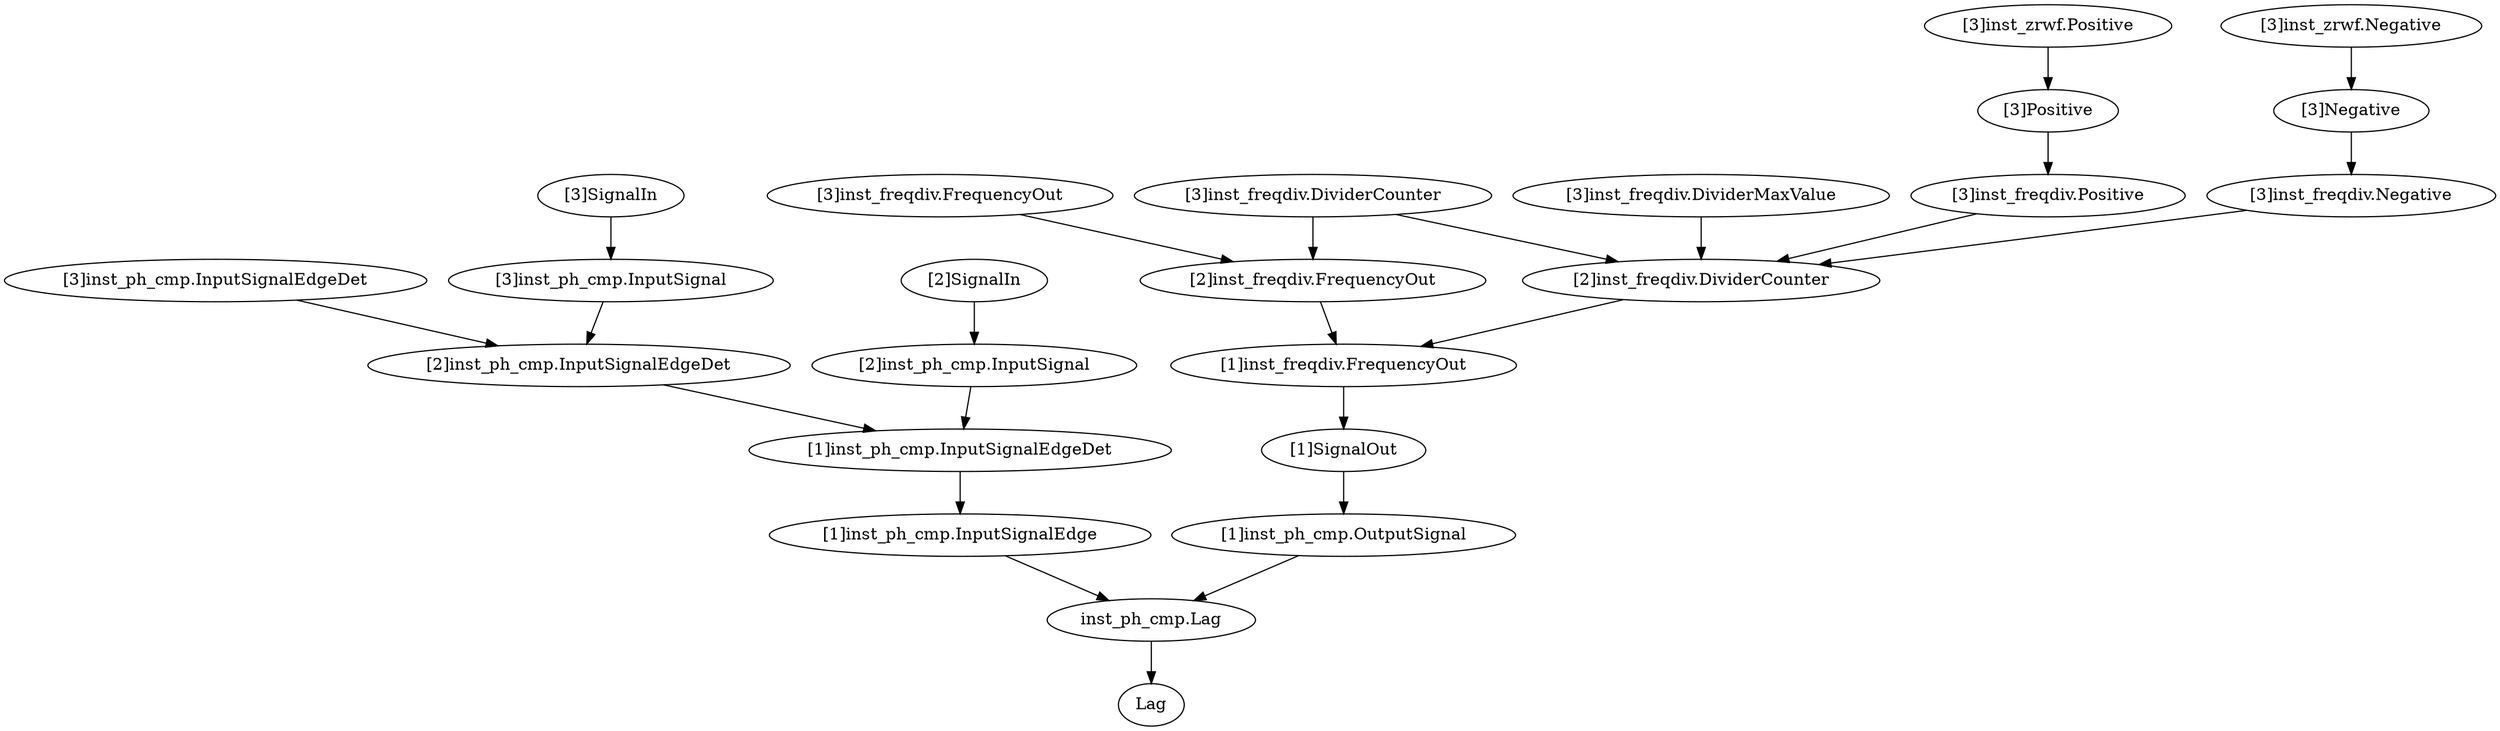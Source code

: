 strict digraph "" {
	"[3]inst_freqdiv.Negative"	 [complexity=5,
		importance=0.572954073994,
		rank=0.114590814799];
	"[2]inst_freqdiv.DividerCounter"	 [complexity=4,
		importance=0.183346163577,
		rank=0.0458365408942];
	"[3]inst_freqdiv.Negative" -> "[2]inst_freqdiv.DividerCounter";
	"[3]inst_zrwf.Negative"	 [complexity=5,
		importance=0.610550001205,
		rank=0.122110000241];
	"[3]Negative"	 [complexity=5,
		importance=0.593810824699,
		rank=0.11876216494];
	"[3]inst_zrwf.Negative" -> "[3]Negative";
	"[3]inst_freqdiv.FrequencyOut"	 [complexity=7,
		importance=0.154948414091,
		rank=0.0221354877273];
	"[2]inst_freqdiv.FrequencyOut"	 [complexity=5,
		importance=0.132131174979,
		rank=0.0264262349958];
	"[3]inst_freqdiv.FrequencyOut" -> "[2]inst_freqdiv.FrequencyOut";
	"inst_ph_cmp.Lag"	 [complexity=0,
		importance=0.046724251777,
		rank=0.0];
	Lag	 [complexity=0,
		importance=0.0238993085982,
		rank=0.0];
	"inst_ph_cmp.Lag" -> Lag;
	"[3]inst_zrwf.Positive"	 [complexity=5,
		importance=0.427203837628,
		rank=0.0854407675256];
	"[3]Positive"	 [complexity=5,
		importance=0.410464661122,
		rank=0.0820929322244];
	"[3]inst_zrwf.Positive" -> "[3]Positive";
	"[1]inst_ph_cmp.OutputSignal"	 [complexity=3,
		importance=0.0683059894186,
		rank=0.0227686631395];
	"[1]inst_ph_cmp.OutputSignal" -> "inst_ph_cmp.Lag";
	"[3]Negative" -> "[3]inst_freqdiv.Negative";
	"[3]inst_freqdiv.DividerMaxValue"	 [complexity=6,
		importance=0.745871647027,
		rank=0.124311941171];
	"[3]inst_freqdiv.DividerMaxValue" -> "[2]inst_freqdiv.DividerCounter";
	"[3]inst_ph_cmp.InputSignalEdgeDet"	 [complexity=11,
		importance=0.153904355656,
		rank=0.0139913050597];
	"[2]inst_ph_cmp.InputSignalEdgeDet"	 [complexity=8,
		importance=0.124768018539,
		rank=0.0155960023174];
	"[3]inst_ph_cmp.InputSignalEdgeDet" -> "[2]inst_ph_cmp.InputSignalEdgeDet";
	"[1]inst_freqdiv.FrequencyOut"	 [complexity=3,
		importance=0.109313935867,
		rank=0.0364379786224];
	"[2]inst_freqdiv.FrequencyOut" -> "[1]inst_freqdiv.FrequencyOut";
	"[1]inst_ph_cmp.InputSignalEdgeDet"	 [complexity=5,
		importance=0.095631681422,
		rank=0.0191263362844];
	"[1]inst_ph_cmp.InputSignalEdge"	 [complexity=3,
		importance=0.0664953443048,
		rank=0.0221651147683];
	"[1]inst_ph_cmp.InputSignalEdgeDet" -> "[1]inst_ph_cmp.InputSignalEdge";
	"[3]SignalIn"	 [complexity=11,
		importance=0.155985500348,
		rank=0.0141805000316];
	"[3]inst_ph_cmp.InputSignal"	 [complexity=11,
		importance=0.143498507629,
		rank=0.0130453188753];
	"[3]SignalIn" -> "[3]inst_ph_cmp.InputSignal";
	"[2]inst_ph_cmp.InputSignal"	 [complexity=8,
		importance=0.114362170511,
		rank=0.0142952713139];
	"[2]inst_ph_cmp.InputSignal" -> "[1]inst_ph_cmp.InputSignalEdgeDet";
	"[1]SignalOut"	 [complexity=3,
		importance=0.0864966967554,
		rank=0.0288322322518];
	"[1]inst_freqdiv.FrequencyOut" -> "[1]SignalOut";
	"[3]inst_freqdiv.DividerCounter"	 [complexity=6,
		importance=0.206163402689,
		rank=0.0343605671148];
	"[3]inst_freqdiv.DividerCounter" -> "[2]inst_freqdiv.FrequencyOut";
	"[3]inst_freqdiv.DividerCounter" -> "[2]inst_freqdiv.DividerCounter";
	"[2]inst_ph_cmp.InputSignalEdgeDet" -> "[1]inst_ph_cmp.InputSignalEdgeDet";
	"[3]inst_freqdiv.Positive"	 [complexity=5,
		importance=0.389607910417,
		rank=0.0779215820834];
	"[3]inst_freqdiv.Positive" -> "[2]inst_freqdiv.DividerCounter";
	"[1]SignalOut" -> "[1]inst_ph_cmp.OutputSignal";
	"[2]SignalIn"	 [complexity=8,
		importance=0.126849163231,
		rank=0.0158561454039];
	"[2]SignalIn" -> "[2]inst_ph_cmp.InputSignal";
	"[3]inst_ph_cmp.InputSignal" -> "[2]inst_ph_cmp.InputSignalEdgeDet";
	"[3]Positive" -> "[3]inst_freqdiv.Positive";
	"[2]inst_freqdiv.DividerCounter" -> "[1]inst_freqdiv.FrequencyOut";
	"[1]inst_ph_cmp.InputSignalEdge" -> "inst_ph_cmp.Lag";
}
